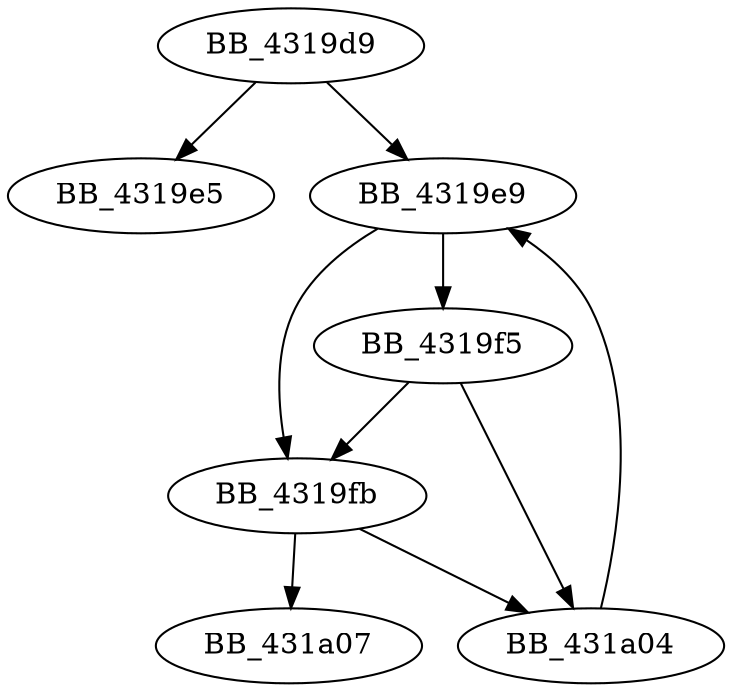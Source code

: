 DiGraph _GetPrimaryLen{
BB_4319d9->BB_4319e5
BB_4319d9->BB_4319e9
BB_4319e9->BB_4319f5
BB_4319e9->BB_4319fb
BB_4319f5->BB_4319fb
BB_4319f5->BB_431a04
BB_4319fb->BB_431a04
BB_4319fb->BB_431a07
BB_431a04->BB_4319e9
}
